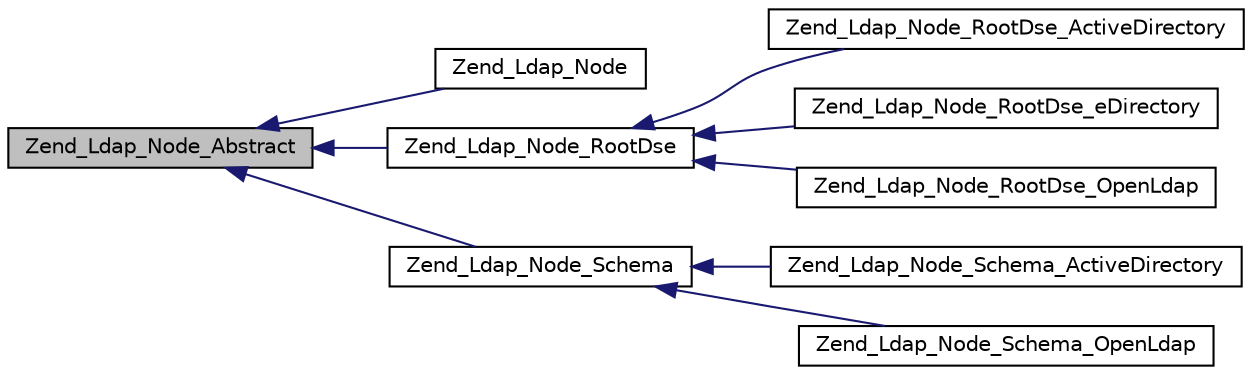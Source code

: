 digraph G
{
  edge [fontname="Helvetica",fontsize="10",labelfontname="Helvetica",labelfontsize="10"];
  node [fontname="Helvetica",fontsize="10",shape=record];
  rankdir="LR";
  Node1 [label="Zend_Ldap_Node_Abstract",height=0.2,width=0.4,color="black", fillcolor="grey75", style="filled" fontcolor="black"];
  Node1 -> Node2 [dir="back",color="midnightblue",fontsize="10",style="solid",fontname="Helvetica"];
  Node2 [label="Zend_Ldap_Node",height=0.2,width=0.4,color="black", fillcolor="white", style="filled",URL="$class_zend___ldap___node.html"];
  Node1 -> Node3 [dir="back",color="midnightblue",fontsize="10",style="solid",fontname="Helvetica"];
  Node3 [label="Zend_Ldap_Node_RootDse",height=0.2,width=0.4,color="black", fillcolor="white", style="filled",URL="$class_zend___ldap___node___root_dse.html"];
  Node3 -> Node4 [dir="back",color="midnightblue",fontsize="10",style="solid",fontname="Helvetica"];
  Node4 [label="Zend_Ldap_Node_RootDse_ActiveDirectory",height=0.2,width=0.4,color="black", fillcolor="white", style="filled",URL="$class_zend___ldap___node___root_dse___active_directory.html"];
  Node3 -> Node5 [dir="back",color="midnightblue",fontsize="10",style="solid",fontname="Helvetica"];
  Node5 [label="Zend_Ldap_Node_RootDse_eDirectory",height=0.2,width=0.4,color="black", fillcolor="white", style="filled",URL="$class_zend___ldap___node___root_dse__e_directory.html"];
  Node3 -> Node6 [dir="back",color="midnightblue",fontsize="10",style="solid",fontname="Helvetica"];
  Node6 [label="Zend_Ldap_Node_RootDse_OpenLdap",height=0.2,width=0.4,color="black", fillcolor="white", style="filled",URL="$class_zend___ldap___node___root_dse___open_ldap.html"];
  Node1 -> Node7 [dir="back",color="midnightblue",fontsize="10",style="solid",fontname="Helvetica"];
  Node7 [label="Zend_Ldap_Node_Schema",height=0.2,width=0.4,color="black", fillcolor="white", style="filled",URL="$class_zend___ldap___node___schema.html"];
  Node7 -> Node8 [dir="back",color="midnightblue",fontsize="10",style="solid",fontname="Helvetica"];
  Node8 [label="Zend_Ldap_Node_Schema_ActiveDirectory",height=0.2,width=0.4,color="black", fillcolor="white", style="filled",URL="$class_zend___ldap___node___schema___active_directory.html"];
  Node7 -> Node9 [dir="back",color="midnightblue",fontsize="10",style="solid",fontname="Helvetica"];
  Node9 [label="Zend_Ldap_Node_Schema_OpenLdap",height=0.2,width=0.4,color="black", fillcolor="white", style="filled",URL="$class_zend___ldap___node___schema___open_ldap.html"];
}
